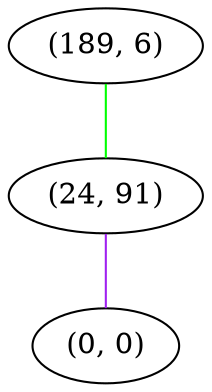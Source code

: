 graph "" {
"(189, 6)";
"(24, 91)";
"(0, 0)";
"(189, 6)" -- "(24, 91)"  [color=green, key=0, weight=2];
"(24, 91)" -- "(0, 0)"  [color=purple, key=0, weight=4];
}
